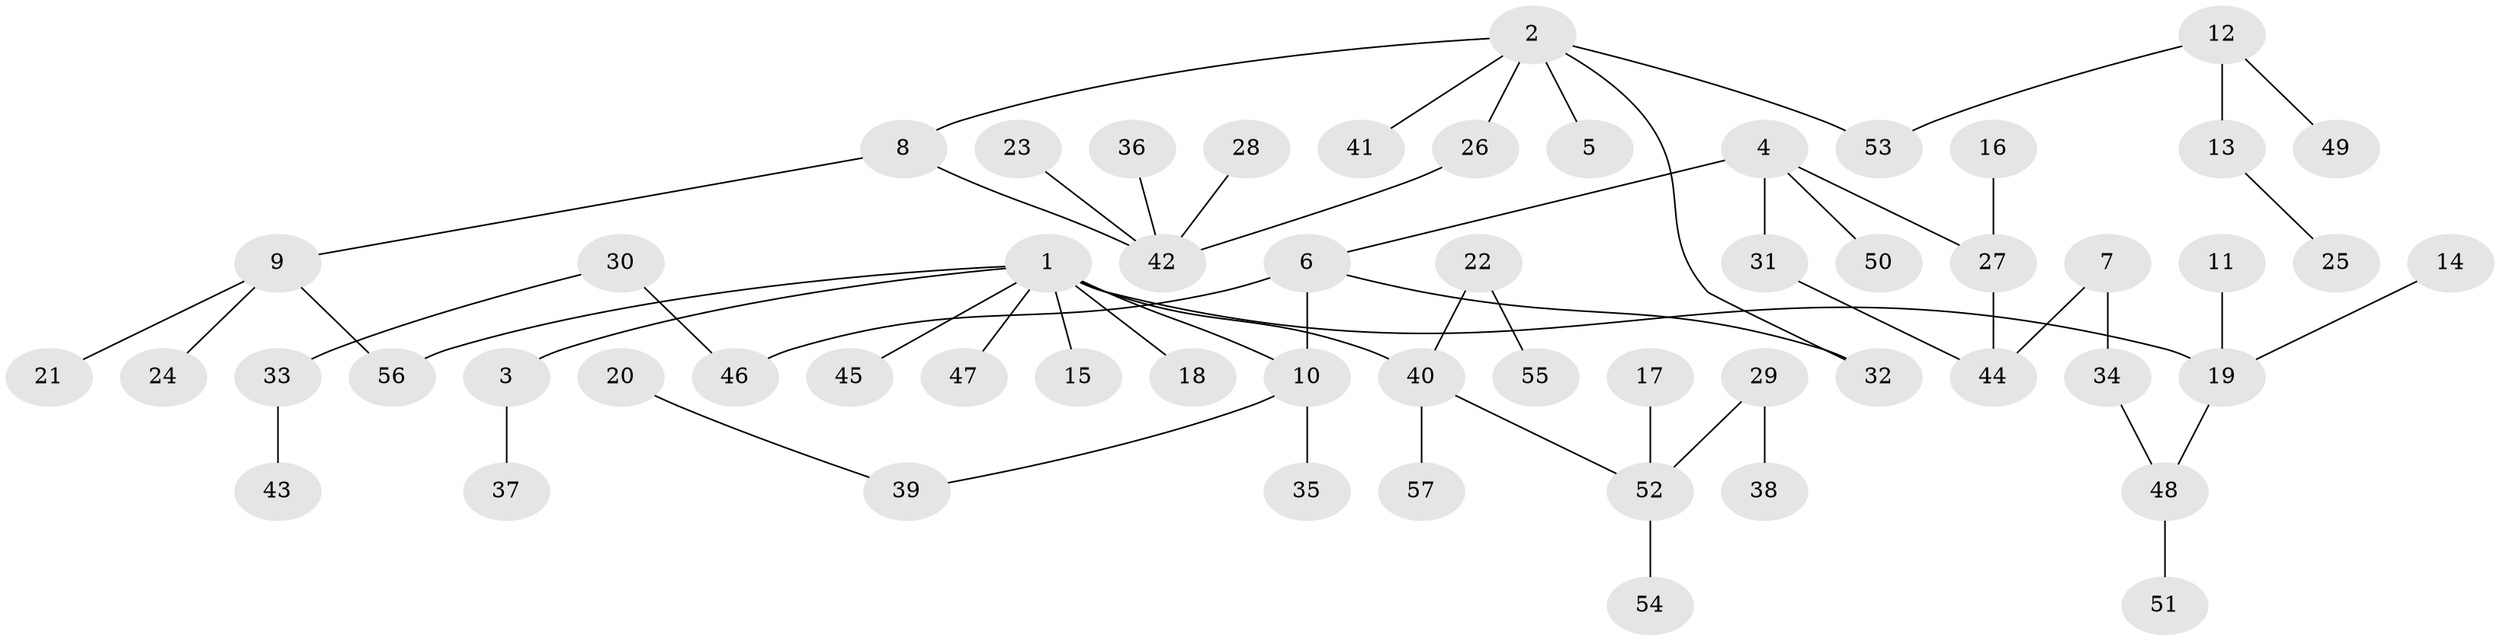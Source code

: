 // original degree distribution, {5: 0.07894736842105263, 6: 0.008771929824561403, 3: 0.12280701754385964, 4: 0.05263157894736842, 2: 0.2894736842105263, 1: 0.4473684210526316}
// Generated by graph-tools (version 1.1) at 2025/01/03/09/25 03:01:11]
// undirected, 57 vertices, 60 edges
graph export_dot {
graph [start="1"]
  node [color=gray90,style=filled];
  1;
  2;
  3;
  4;
  5;
  6;
  7;
  8;
  9;
  10;
  11;
  12;
  13;
  14;
  15;
  16;
  17;
  18;
  19;
  20;
  21;
  22;
  23;
  24;
  25;
  26;
  27;
  28;
  29;
  30;
  31;
  32;
  33;
  34;
  35;
  36;
  37;
  38;
  39;
  40;
  41;
  42;
  43;
  44;
  45;
  46;
  47;
  48;
  49;
  50;
  51;
  52;
  53;
  54;
  55;
  56;
  57;
  1 -- 3 [weight=1.0];
  1 -- 10 [weight=1.0];
  1 -- 15 [weight=1.0];
  1 -- 18 [weight=1.0];
  1 -- 19 [weight=1.0];
  1 -- 40 [weight=1.0];
  1 -- 45 [weight=1.0];
  1 -- 47 [weight=1.0];
  1 -- 56 [weight=1.0];
  2 -- 5 [weight=1.0];
  2 -- 8 [weight=1.0];
  2 -- 26 [weight=1.0];
  2 -- 32 [weight=1.0];
  2 -- 41 [weight=1.0];
  2 -- 53 [weight=1.0];
  3 -- 37 [weight=1.0];
  4 -- 6 [weight=1.0];
  4 -- 27 [weight=1.0];
  4 -- 31 [weight=1.0];
  4 -- 50 [weight=1.0];
  6 -- 10 [weight=1.0];
  6 -- 32 [weight=1.0];
  6 -- 46 [weight=1.0];
  7 -- 34 [weight=1.0];
  7 -- 44 [weight=1.0];
  8 -- 9 [weight=1.0];
  8 -- 42 [weight=1.0];
  9 -- 21 [weight=1.0];
  9 -- 24 [weight=1.0];
  9 -- 56 [weight=1.0];
  10 -- 35 [weight=1.0];
  10 -- 39 [weight=1.0];
  11 -- 19 [weight=1.0];
  12 -- 13 [weight=1.0];
  12 -- 49 [weight=1.0];
  12 -- 53 [weight=1.0];
  13 -- 25 [weight=1.0];
  14 -- 19 [weight=1.0];
  16 -- 27 [weight=1.0];
  17 -- 52 [weight=1.0];
  19 -- 48 [weight=1.0];
  20 -- 39 [weight=1.0];
  22 -- 40 [weight=1.0];
  22 -- 55 [weight=1.0];
  23 -- 42 [weight=1.0];
  26 -- 42 [weight=1.0];
  27 -- 44 [weight=1.0];
  28 -- 42 [weight=1.0];
  29 -- 38 [weight=1.0];
  29 -- 52 [weight=1.0];
  30 -- 33 [weight=1.0];
  30 -- 46 [weight=1.0];
  31 -- 44 [weight=1.0];
  33 -- 43 [weight=1.0];
  34 -- 48 [weight=1.0];
  36 -- 42 [weight=1.0];
  40 -- 52 [weight=1.0];
  40 -- 57 [weight=1.0];
  48 -- 51 [weight=1.0];
  52 -- 54 [weight=1.0];
}
